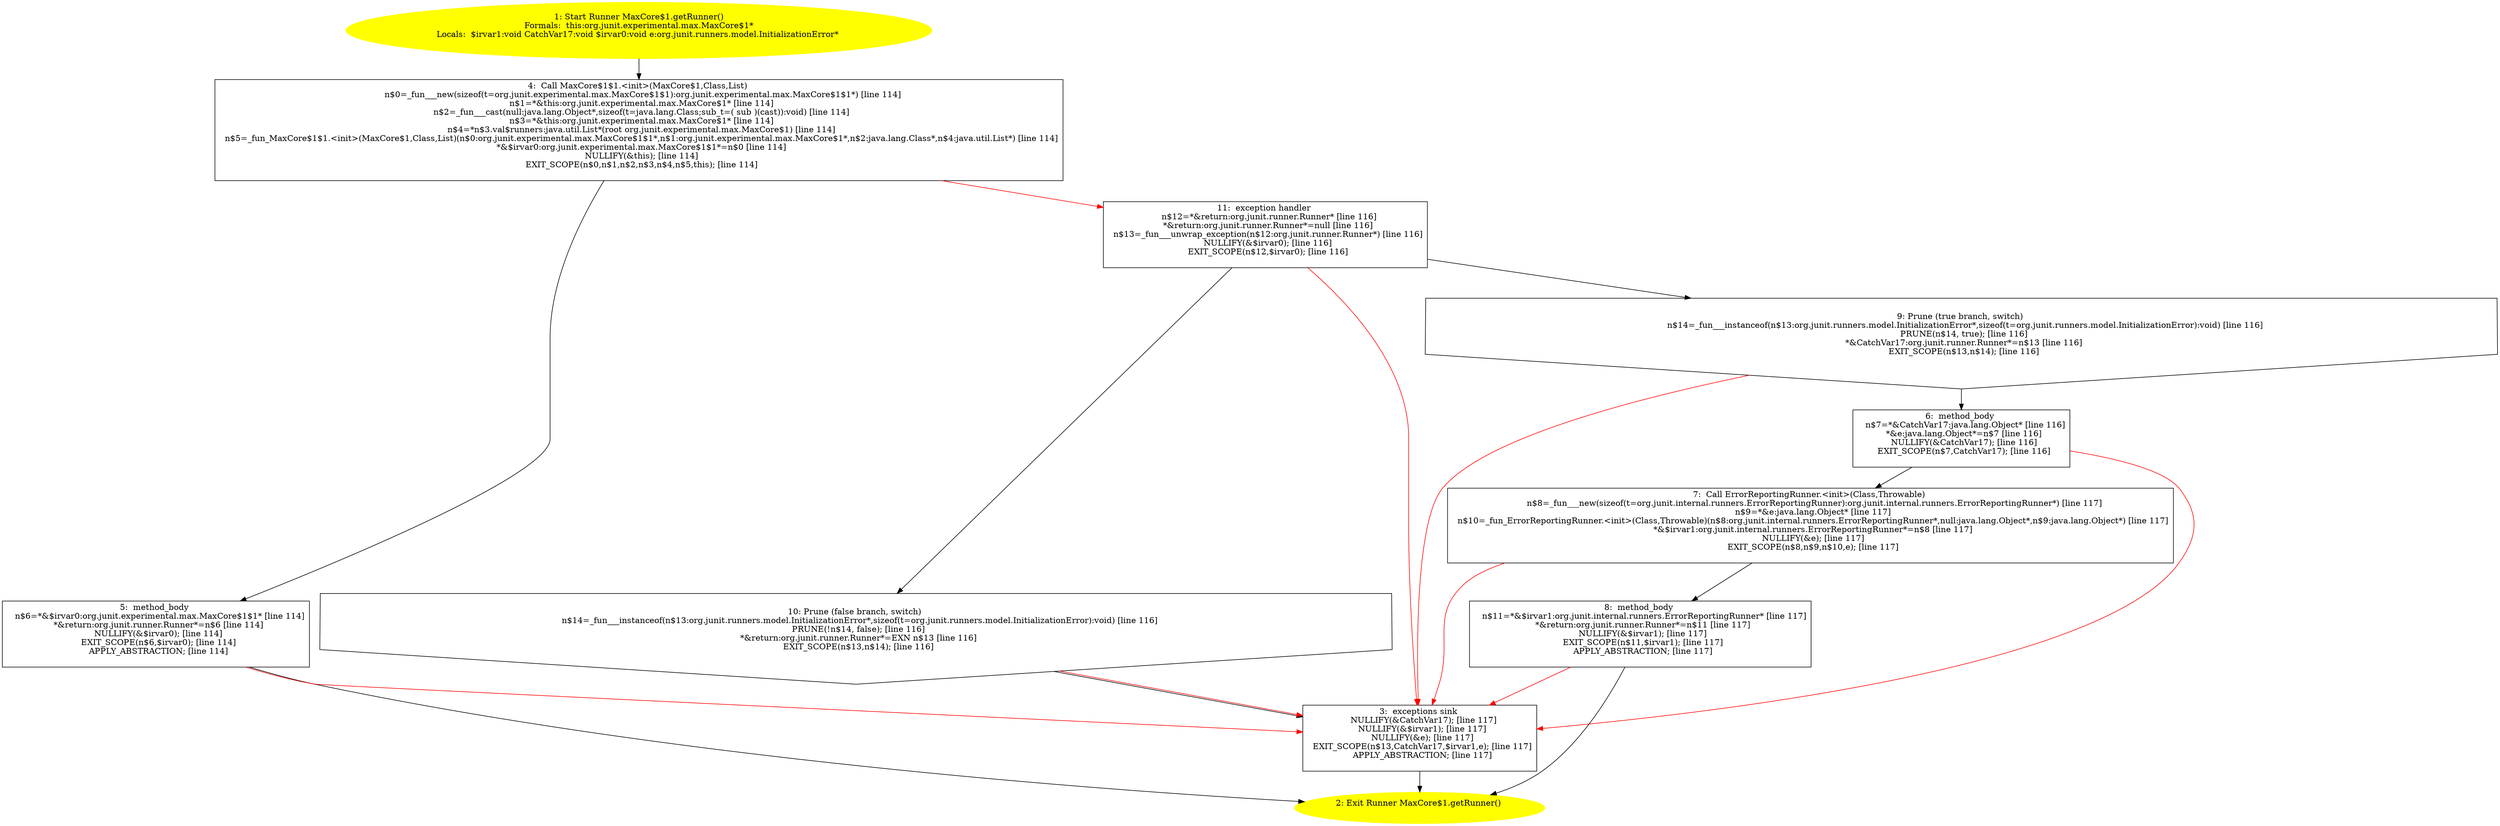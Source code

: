 /* @generated */
digraph cfg {
"org.junit.experimental.max.MaxCore$1.getRunner():org.junit.runner.Runner.418cb82b39bcf3a9cfa359011e2b7e25_1" [label="1: Start Runner MaxCore$1.getRunner()\nFormals:  this:org.junit.experimental.max.MaxCore$1*\nLocals:  $irvar1:void CatchVar17:void $irvar0:void e:org.junit.runners.model.InitializationError* \n  " color=yellow style=filled]
	

	 "org.junit.experimental.max.MaxCore$1.getRunner():org.junit.runner.Runner.418cb82b39bcf3a9cfa359011e2b7e25_1" -> "org.junit.experimental.max.MaxCore$1.getRunner():org.junit.runner.Runner.418cb82b39bcf3a9cfa359011e2b7e25_4" ;
"org.junit.experimental.max.MaxCore$1.getRunner():org.junit.runner.Runner.418cb82b39bcf3a9cfa359011e2b7e25_2" [label="2: Exit Runner MaxCore$1.getRunner() \n  " color=yellow style=filled]
	

"org.junit.experimental.max.MaxCore$1.getRunner():org.junit.runner.Runner.418cb82b39bcf3a9cfa359011e2b7e25_3" [label="3:  exceptions sink \n   NULLIFY(&CatchVar17); [line 117]\n  NULLIFY(&$irvar1); [line 117]\n  NULLIFY(&e); [line 117]\n  EXIT_SCOPE(n$13,CatchVar17,$irvar1,e); [line 117]\n  APPLY_ABSTRACTION; [line 117]\n " shape="box"]
	

	 "org.junit.experimental.max.MaxCore$1.getRunner():org.junit.runner.Runner.418cb82b39bcf3a9cfa359011e2b7e25_3" -> "org.junit.experimental.max.MaxCore$1.getRunner():org.junit.runner.Runner.418cb82b39bcf3a9cfa359011e2b7e25_2" ;
"org.junit.experimental.max.MaxCore$1.getRunner():org.junit.runner.Runner.418cb82b39bcf3a9cfa359011e2b7e25_4" [label="4:  Call MaxCore$1$1.<init>(MaxCore$1,Class,List) \n   n$0=_fun___new(sizeof(t=org.junit.experimental.max.MaxCore$1$1):org.junit.experimental.max.MaxCore$1$1*) [line 114]\n  n$1=*&this:org.junit.experimental.max.MaxCore$1* [line 114]\n  n$2=_fun___cast(null:java.lang.Object*,sizeof(t=java.lang.Class;sub_t=( sub )(cast)):void) [line 114]\n  n$3=*&this:org.junit.experimental.max.MaxCore$1* [line 114]\n  n$4=*n$3.val$runners:java.util.List*(root org.junit.experimental.max.MaxCore$1) [line 114]\n  n$5=_fun_MaxCore$1$1.<init>(MaxCore$1,Class,List)(n$0:org.junit.experimental.max.MaxCore$1$1*,n$1:org.junit.experimental.max.MaxCore$1*,n$2:java.lang.Class*,n$4:java.util.List*) [line 114]\n  *&$irvar0:org.junit.experimental.max.MaxCore$1$1*=n$0 [line 114]\n  NULLIFY(&this); [line 114]\n  EXIT_SCOPE(n$0,n$1,n$2,n$3,n$4,n$5,this); [line 114]\n " shape="box"]
	

	 "org.junit.experimental.max.MaxCore$1.getRunner():org.junit.runner.Runner.418cb82b39bcf3a9cfa359011e2b7e25_4" -> "org.junit.experimental.max.MaxCore$1.getRunner():org.junit.runner.Runner.418cb82b39bcf3a9cfa359011e2b7e25_5" ;
	 "org.junit.experimental.max.MaxCore$1.getRunner():org.junit.runner.Runner.418cb82b39bcf3a9cfa359011e2b7e25_4" -> "org.junit.experimental.max.MaxCore$1.getRunner():org.junit.runner.Runner.418cb82b39bcf3a9cfa359011e2b7e25_11" [color="red" ];
"org.junit.experimental.max.MaxCore$1.getRunner():org.junit.runner.Runner.418cb82b39bcf3a9cfa359011e2b7e25_5" [label="5:  method_body \n   n$6=*&$irvar0:org.junit.experimental.max.MaxCore$1$1* [line 114]\n  *&return:org.junit.runner.Runner*=n$6 [line 114]\n  NULLIFY(&$irvar0); [line 114]\n  EXIT_SCOPE(n$6,$irvar0); [line 114]\n  APPLY_ABSTRACTION; [line 114]\n " shape="box"]
	

	 "org.junit.experimental.max.MaxCore$1.getRunner():org.junit.runner.Runner.418cb82b39bcf3a9cfa359011e2b7e25_5" -> "org.junit.experimental.max.MaxCore$1.getRunner():org.junit.runner.Runner.418cb82b39bcf3a9cfa359011e2b7e25_2" ;
	 "org.junit.experimental.max.MaxCore$1.getRunner():org.junit.runner.Runner.418cb82b39bcf3a9cfa359011e2b7e25_5" -> "org.junit.experimental.max.MaxCore$1.getRunner():org.junit.runner.Runner.418cb82b39bcf3a9cfa359011e2b7e25_3" [color="red" ];
"org.junit.experimental.max.MaxCore$1.getRunner():org.junit.runner.Runner.418cb82b39bcf3a9cfa359011e2b7e25_6" [label="6:  method_body \n   n$7=*&CatchVar17:java.lang.Object* [line 116]\n  *&e:java.lang.Object*=n$7 [line 116]\n  NULLIFY(&CatchVar17); [line 116]\n  EXIT_SCOPE(n$7,CatchVar17); [line 116]\n " shape="box"]
	

	 "org.junit.experimental.max.MaxCore$1.getRunner():org.junit.runner.Runner.418cb82b39bcf3a9cfa359011e2b7e25_6" -> "org.junit.experimental.max.MaxCore$1.getRunner():org.junit.runner.Runner.418cb82b39bcf3a9cfa359011e2b7e25_7" ;
	 "org.junit.experimental.max.MaxCore$1.getRunner():org.junit.runner.Runner.418cb82b39bcf3a9cfa359011e2b7e25_6" -> "org.junit.experimental.max.MaxCore$1.getRunner():org.junit.runner.Runner.418cb82b39bcf3a9cfa359011e2b7e25_3" [color="red" ];
"org.junit.experimental.max.MaxCore$1.getRunner():org.junit.runner.Runner.418cb82b39bcf3a9cfa359011e2b7e25_7" [label="7:  Call ErrorReportingRunner.<init>(Class,Throwable) \n   n$8=_fun___new(sizeof(t=org.junit.internal.runners.ErrorReportingRunner):org.junit.internal.runners.ErrorReportingRunner*) [line 117]\n  n$9=*&e:java.lang.Object* [line 117]\n  n$10=_fun_ErrorReportingRunner.<init>(Class,Throwable)(n$8:org.junit.internal.runners.ErrorReportingRunner*,null:java.lang.Object*,n$9:java.lang.Object*) [line 117]\n  *&$irvar1:org.junit.internal.runners.ErrorReportingRunner*=n$8 [line 117]\n  NULLIFY(&e); [line 117]\n  EXIT_SCOPE(n$8,n$9,n$10,e); [line 117]\n " shape="box"]
	

	 "org.junit.experimental.max.MaxCore$1.getRunner():org.junit.runner.Runner.418cb82b39bcf3a9cfa359011e2b7e25_7" -> "org.junit.experimental.max.MaxCore$1.getRunner():org.junit.runner.Runner.418cb82b39bcf3a9cfa359011e2b7e25_8" ;
	 "org.junit.experimental.max.MaxCore$1.getRunner():org.junit.runner.Runner.418cb82b39bcf3a9cfa359011e2b7e25_7" -> "org.junit.experimental.max.MaxCore$1.getRunner():org.junit.runner.Runner.418cb82b39bcf3a9cfa359011e2b7e25_3" [color="red" ];
"org.junit.experimental.max.MaxCore$1.getRunner():org.junit.runner.Runner.418cb82b39bcf3a9cfa359011e2b7e25_8" [label="8:  method_body \n   n$11=*&$irvar1:org.junit.internal.runners.ErrorReportingRunner* [line 117]\n  *&return:org.junit.runner.Runner*=n$11 [line 117]\n  NULLIFY(&$irvar1); [line 117]\n  EXIT_SCOPE(n$11,$irvar1); [line 117]\n  APPLY_ABSTRACTION; [line 117]\n " shape="box"]
	

	 "org.junit.experimental.max.MaxCore$1.getRunner():org.junit.runner.Runner.418cb82b39bcf3a9cfa359011e2b7e25_8" -> "org.junit.experimental.max.MaxCore$1.getRunner():org.junit.runner.Runner.418cb82b39bcf3a9cfa359011e2b7e25_2" ;
	 "org.junit.experimental.max.MaxCore$1.getRunner():org.junit.runner.Runner.418cb82b39bcf3a9cfa359011e2b7e25_8" -> "org.junit.experimental.max.MaxCore$1.getRunner():org.junit.runner.Runner.418cb82b39bcf3a9cfa359011e2b7e25_3" [color="red" ];
"org.junit.experimental.max.MaxCore$1.getRunner():org.junit.runner.Runner.418cb82b39bcf3a9cfa359011e2b7e25_9" [label="9: Prune (true branch, switch) \n   n$14=_fun___instanceof(n$13:org.junit.runners.model.InitializationError*,sizeof(t=org.junit.runners.model.InitializationError):void) [line 116]\n  PRUNE(n$14, true); [line 116]\n  *&CatchVar17:org.junit.runner.Runner*=n$13 [line 116]\n  EXIT_SCOPE(n$13,n$14); [line 116]\n " shape="invhouse"]
	

	 "org.junit.experimental.max.MaxCore$1.getRunner():org.junit.runner.Runner.418cb82b39bcf3a9cfa359011e2b7e25_9" -> "org.junit.experimental.max.MaxCore$1.getRunner():org.junit.runner.Runner.418cb82b39bcf3a9cfa359011e2b7e25_6" ;
	 "org.junit.experimental.max.MaxCore$1.getRunner():org.junit.runner.Runner.418cb82b39bcf3a9cfa359011e2b7e25_9" -> "org.junit.experimental.max.MaxCore$1.getRunner():org.junit.runner.Runner.418cb82b39bcf3a9cfa359011e2b7e25_3" [color="red" ];
"org.junit.experimental.max.MaxCore$1.getRunner():org.junit.runner.Runner.418cb82b39bcf3a9cfa359011e2b7e25_10" [label="10: Prune (false branch, switch) \n   n$14=_fun___instanceof(n$13:org.junit.runners.model.InitializationError*,sizeof(t=org.junit.runners.model.InitializationError):void) [line 116]\n  PRUNE(!n$14, false); [line 116]\n  *&return:org.junit.runner.Runner*=EXN n$13 [line 116]\n  EXIT_SCOPE(n$13,n$14); [line 116]\n " shape="invhouse"]
	

	 "org.junit.experimental.max.MaxCore$1.getRunner():org.junit.runner.Runner.418cb82b39bcf3a9cfa359011e2b7e25_10" -> "org.junit.experimental.max.MaxCore$1.getRunner():org.junit.runner.Runner.418cb82b39bcf3a9cfa359011e2b7e25_3" ;
	 "org.junit.experimental.max.MaxCore$1.getRunner():org.junit.runner.Runner.418cb82b39bcf3a9cfa359011e2b7e25_10" -> "org.junit.experimental.max.MaxCore$1.getRunner():org.junit.runner.Runner.418cb82b39bcf3a9cfa359011e2b7e25_3" [color="red" ];
"org.junit.experimental.max.MaxCore$1.getRunner():org.junit.runner.Runner.418cb82b39bcf3a9cfa359011e2b7e25_11" [label="11:  exception handler \n   n$12=*&return:org.junit.runner.Runner* [line 116]\n  *&return:org.junit.runner.Runner*=null [line 116]\n  n$13=_fun___unwrap_exception(n$12:org.junit.runner.Runner*) [line 116]\n  NULLIFY(&$irvar0); [line 116]\n  EXIT_SCOPE(n$12,$irvar0); [line 116]\n " shape="box"]
	

	 "org.junit.experimental.max.MaxCore$1.getRunner():org.junit.runner.Runner.418cb82b39bcf3a9cfa359011e2b7e25_11" -> "org.junit.experimental.max.MaxCore$1.getRunner():org.junit.runner.Runner.418cb82b39bcf3a9cfa359011e2b7e25_9" ;
	 "org.junit.experimental.max.MaxCore$1.getRunner():org.junit.runner.Runner.418cb82b39bcf3a9cfa359011e2b7e25_11" -> "org.junit.experimental.max.MaxCore$1.getRunner():org.junit.runner.Runner.418cb82b39bcf3a9cfa359011e2b7e25_10" ;
	 "org.junit.experimental.max.MaxCore$1.getRunner():org.junit.runner.Runner.418cb82b39bcf3a9cfa359011e2b7e25_11" -> "org.junit.experimental.max.MaxCore$1.getRunner():org.junit.runner.Runner.418cb82b39bcf3a9cfa359011e2b7e25_3" [color="red" ];
}
